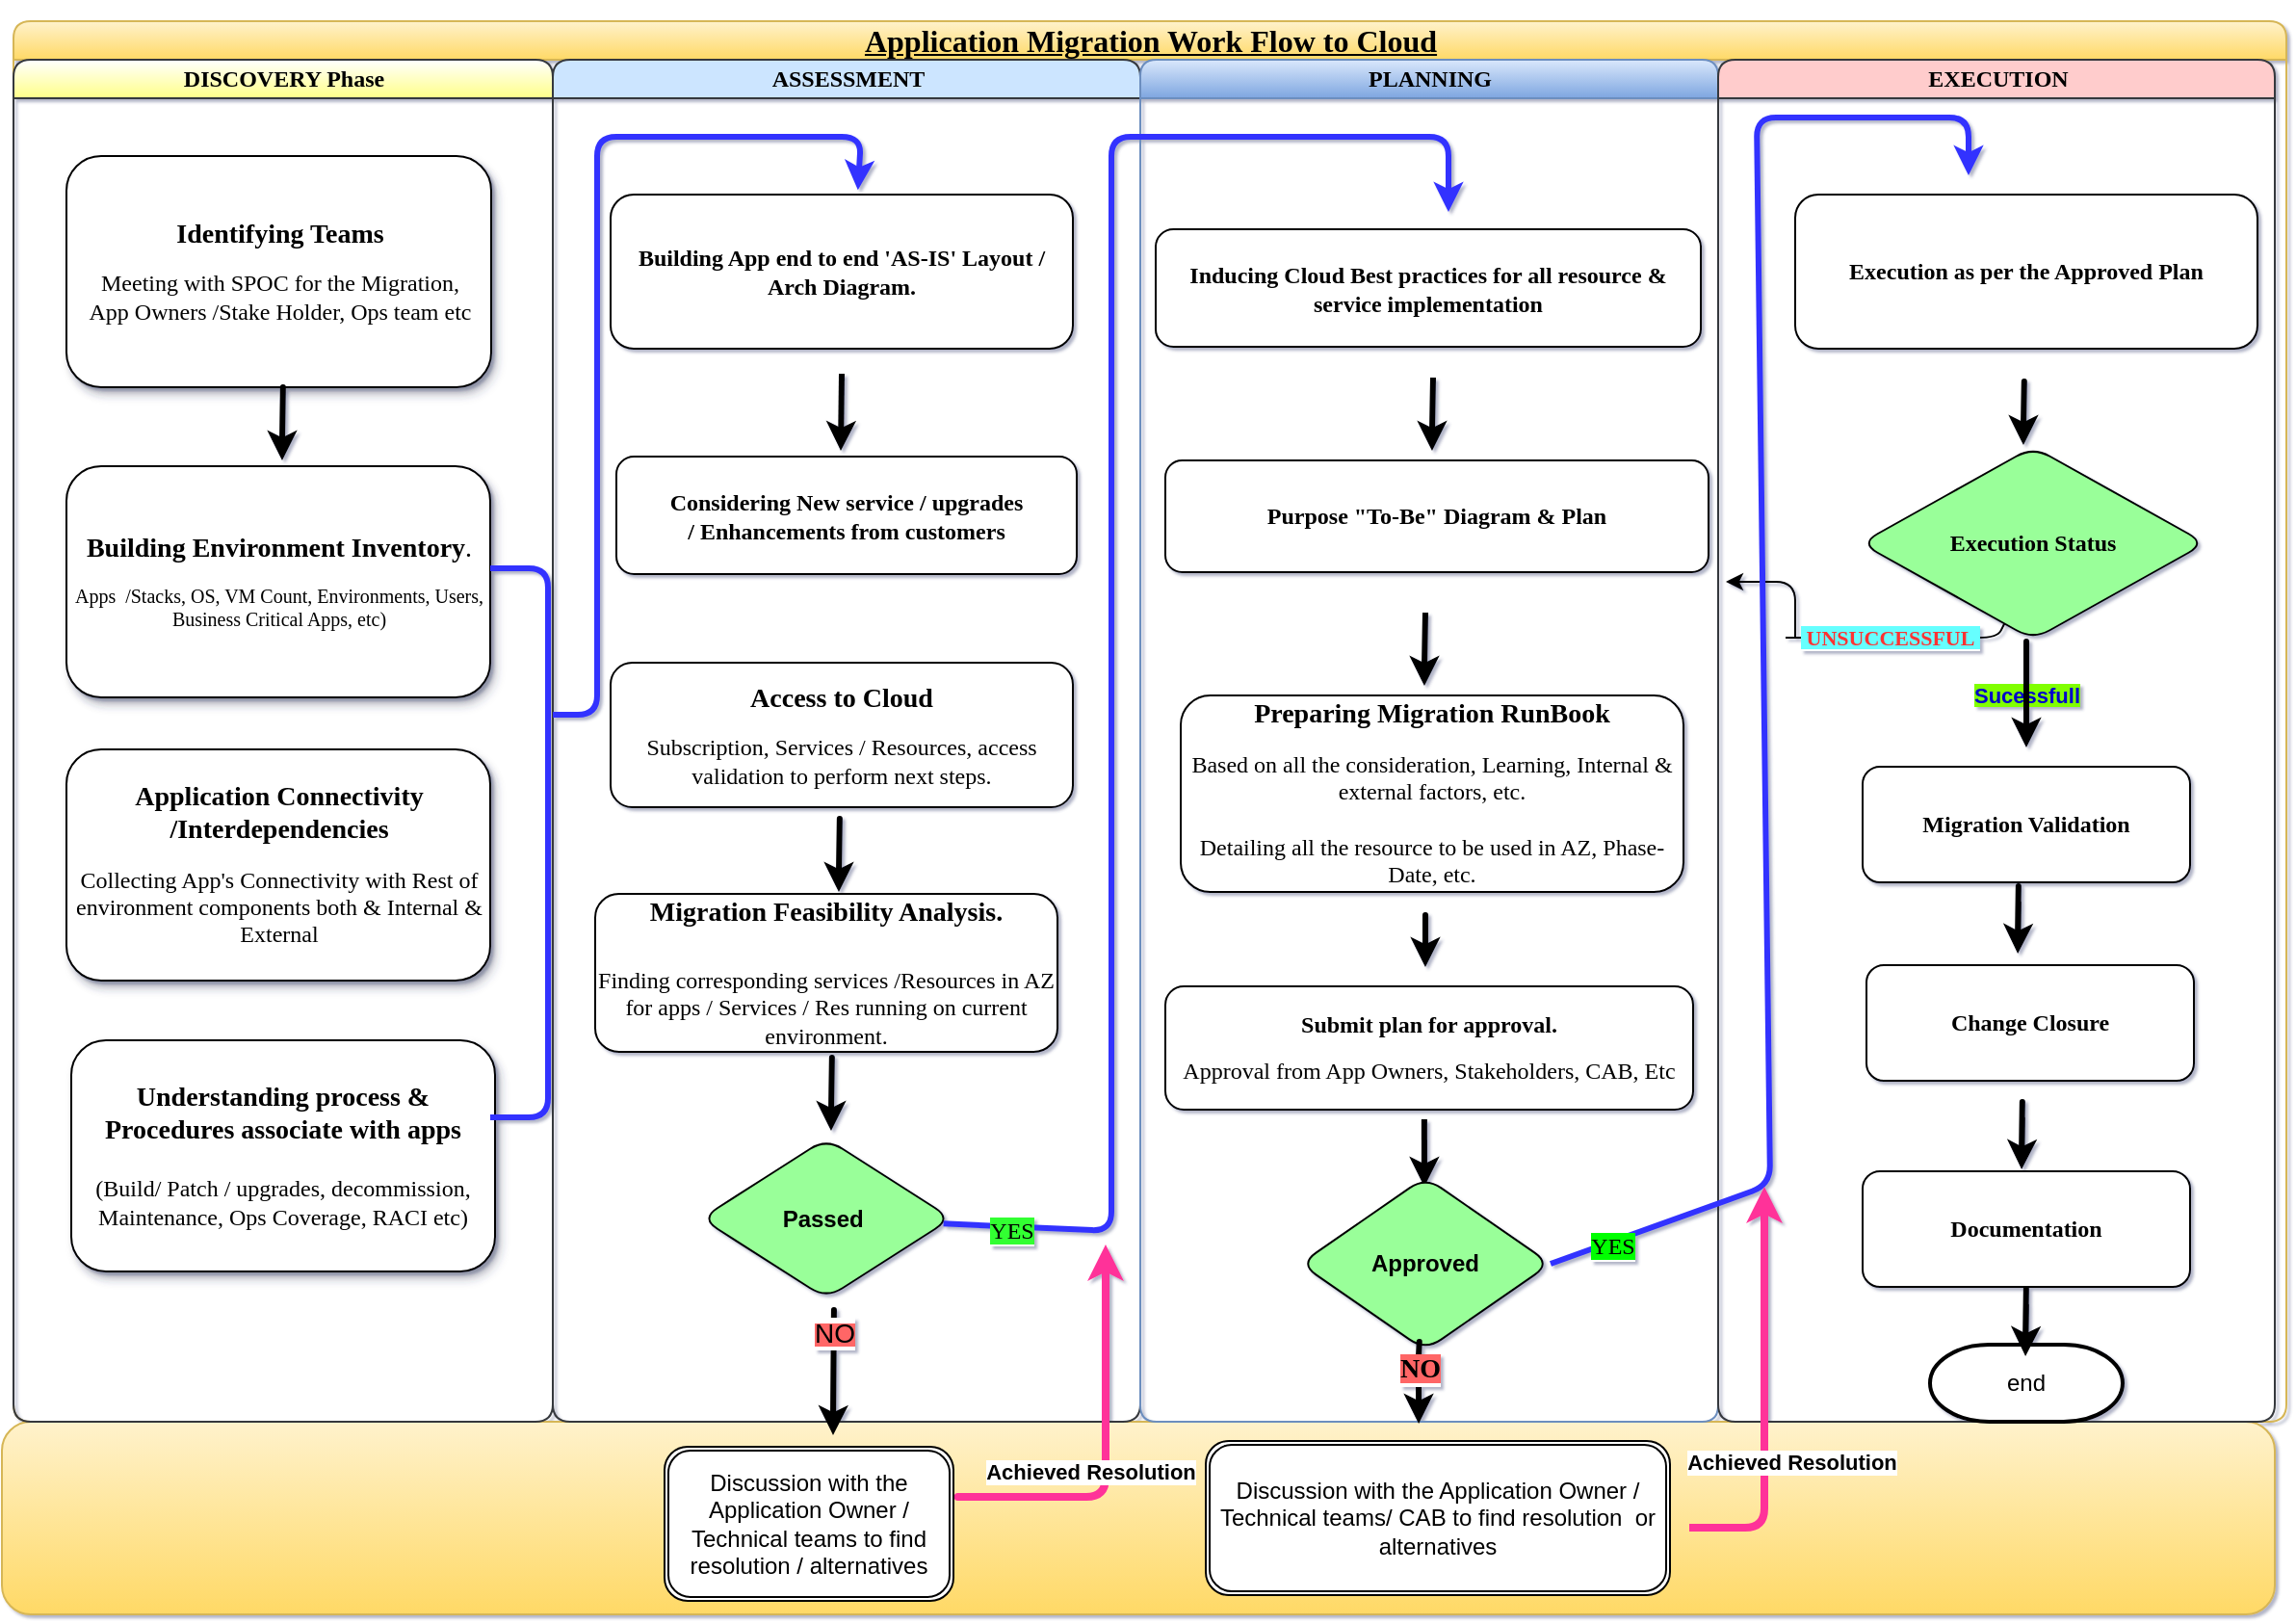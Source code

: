 <mxfile version="13.7.8" type="github">
  <diagram name="Page-1" id="74e2e168-ea6b-b213-b513-2b3c1d86103e">
    <mxGraphModel dx="1369" dy="1054" grid="0" gridSize="10" guides="1" tooltips="1" connect="1" arrows="1" fold="1" page="0" pageScale="1" pageWidth="1100" pageHeight="850" background="#FFFFFF" math="0" shadow="1">
      <root>
        <mxCell id="0" />
        <mxCell id="1" parent="0" />
        <mxCell id="70lNwWaXjQEXrbum7vbb-63" value="" style="whiteSpace=wrap;html=1;rounded=1;fillColor=#fff2cc;strokeColor=#d6b656;gradientColor=#ffd966;" parent="1" vertex="1">
          <mxGeometry x="34" y="707" width="1180" height="100" as="geometry" />
        </mxCell>
        <mxCell id="77e6c97f196da883-1" value="&lt;h1 style=&quot;font-size: 16px;&quot;&gt;&lt;font style=&quot;font-size: 16px;&quot;&gt;&lt;u style=&quot;font-size: 16px;&quot;&gt;Application Migration Work Flow to Cloud&lt;/u&gt;&lt;/font&gt;&lt;/h1&gt;" style="swimlane;html=1;childLayout=stackLayout;startSize=20;shadow=0;labelBackgroundColor=none;strokeWidth=1;fontFamily=Garamond;fontSize=16;align=center;rounded=1;gradientColor=#ffd966;fillColor=#fff2cc;strokeColor=#d6b656;verticalAlign=middle;swimlaneFillColor=none;" parent="1" vertex="1">
          <mxGeometry x="40" y="-20" width="1180" height="727" as="geometry" />
        </mxCell>
        <mxCell id="77e6c97f196da883-2" value="DISCOVERY Phase" style="swimlane;html=1;startSize=20;align=center;labelBackgroundColor=none;rounded=1;fillColor=#ffff88;strokeColor=#36393d;fontFamily=Verdana;gradientColor=#ffffff;gradientDirection=north;swimlaneFillColor=none;" parent="77e6c97f196da883-1" vertex="1">
          <mxGeometry y="20" width="280" height="707" as="geometry">
            <mxRectangle y="20" width="30" height="670" as="alternateBounds" />
          </mxGeometry>
        </mxCell>
        <mxCell id="70lNwWaXjQEXrbum7vbb-2" value="&lt;b&gt;&lt;font style=&quot;font-size: 14px&quot;&gt;Understanding process &amp;amp; Procedures associate with apps&lt;/font&gt;&lt;font style=&quot;font-size: 12px&quot;&gt;&lt;br&gt;&lt;/font&gt;&lt;/b&gt;&lt;font style=&quot;font-size: 12px&quot;&gt;&lt;br&gt;&lt;font&gt;(Build/ Patch / upgrades, decommission, Maintenance, Ops Coverage, RACI etc)&lt;/font&gt;&lt;/font&gt;" style="whiteSpace=wrap;html=1;shadow=1;labelBackgroundColor=none;strokeWidth=1;fontFamily=Verdana;fontSize=8;align=center;rounded=1;" parent="77e6c97f196da883-2" vertex="1">
          <mxGeometry x="30" y="509" width="220" height="120" as="geometry" />
        </mxCell>
        <mxCell id="77e6c97f196da883-8" value="&lt;font&gt;&lt;b&gt;&lt;font style=&quot;font-size: 14px&quot;&gt;Identifying Teams&lt;br&gt;&lt;/font&gt;&lt;br&gt;&lt;/b&gt;&lt;font style=&quot;font-size: 12px&quot;&gt;&lt;font&gt;Meeting with SPOC for the Migration,&lt;br&gt;&lt;/font&gt;&lt;font&gt;App Owners /Stake Holder, Ops team etc&lt;/font&gt;&lt;/font&gt;&lt;/font&gt;" style="whiteSpace=wrap;html=1;shadow=1;labelBackgroundColor=none;strokeWidth=1;fontFamily=Verdana;fontSize=8;align=center;rounded=1;" parent="77e6c97f196da883-2" vertex="1">
          <mxGeometry x="27.5" y="50" width="220.5" height="120" as="geometry" />
        </mxCell>
        <mxCell id="70lNwWaXjQEXrbum7vbb-1" value="&lt;b&gt;&lt;font style=&quot;font-size: 14px&quot;&gt;Application Connectivity /Interdependencies&lt;br&gt;&lt;/font&gt;&lt;/b&gt;&lt;br&gt;&lt;font style=&quot;font-size: 12px&quot;&gt;Collecting App&#39;s Connectivity with Rest of environment components both &amp;amp;&amp;nbsp;Internal &amp;amp; External&lt;/font&gt;" style="whiteSpace=wrap;html=1;shadow=1;labelBackgroundColor=none;strokeWidth=1;fontFamily=Verdana;fontSize=8;align=center;rounded=1;" parent="77e6c97f196da883-2" vertex="1">
          <mxGeometry x="27.5" y="358" width="220" height="120" as="geometry" />
        </mxCell>
        <mxCell id="77e6c97f196da883-9" value="&lt;font style=&quot;font-size: 14px&quot;&gt;&lt;b&gt;Building Environment Inventory&lt;/b&gt;.&lt;br&gt;&lt;/font&gt;&lt;br&gt;&lt;font style=&quot;font-size: 10px&quot;&gt;Apps&amp;nbsp; /Stacks, OS, VM Count, Environments, Users, Business Critical Apps, etc)&lt;/font&gt;" style="whiteSpace=wrap;html=1;shadow=1;labelBackgroundColor=none;strokeWidth=1;fontFamily=Verdana;fontSize=8;align=center;rounded=1;" parent="77e6c97f196da883-2" vertex="1">
          <mxGeometry x="27.5" y="211" width="220" height="120" as="geometry" />
        </mxCell>
        <mxCell id="70lNwWaXjQEXrbum7vbb-11" value="" style="shape=curlyBracket;whiteSpace=wrap;html=1;size=0;rotation=-180;rounded=1;strokeColor=#3333FF;strokeWidth=3;" parent="77e6c97f196da883-2" vertex="1">
          <mxGeometry x="247.5" y="264" width="30" height="285" as="geometry" />
        </mxCell>
        <mxCell id="77e6c97f196da883-3" value="ASSESSMENT" style="swimlane;html=1;startSize=20;align=center;rounded=1;fillColor=#cce5ff;strokeColor=#36393d;fontFamily=Verdana;swimlaneFillColor=none;" parent="77e6c97f196da883-1" vertex="1">
          <mxGeometry x="280" y="20" width="305" height="707" as="geometry">
            <mxRectangle x="30" y="20" width="100" height="670" as="alternateBounds" />
          </mxGeometry>
        </mxCell>
        <mxCell id="70lNwWaXjQEXrbum7vbb-90" value="" style="endArrow=classic;html=1;strokeWidth=3;entryX=0.535;entryY=-0.03;entryDx=0;entryDy=0;entryPerimeter=0;strokeColor=#3333FF;" parent="77e6c97f196da883-3" edge="1" target="77e6c97f196da883-11">
          <mxGeometry width="50" height="50" relative="1" as="geometry">
            <mxPoint y="340" as="sourcePoint" />
            <mxPoint x="125" y="70" as="targetPoint" />
            <Array as="points">
              <mxPoint x="23" y="340" />
              <mxPoint x="23" y="40" />
              <mxPoint x="160" y="40" />
            </Array>
          </mxGeometry>
        </mxCell>
        <mxCell id="70lNwWaXjQEXrbum7vbb-54" value="" style="endArrow=classic;html=1;strokeWidth=3;" parent="77e6c97f196da883-3" edge="1">
          <mxGeometry width="50" height="50" relative="1" as="geometry">
            <mxPoint x="148.5" y="422" as="sourcePoint" />
            <mxPoint x="148.5" y="432" as="targetPoint" />
            <Array as="points">
              <mxPoint x="149" y="389" />
              <mxPoint x="148.5" y="422" />
            </Array>
          </mxGeometry>
        </mxCell>
        <mxCell id="QOqbm0XGTWtQkNrjPd4z-15" value="" style="endArrow=classic;html=1;strokeWidth=3;" edge="1" parent="77e6c97f196da883-3">
          <mxGeometry width="50" height="50" relative="1" as="geometry">
            <mxPoint x="145.5" y="704" as="sourcePoint" />
            <mxPoint x="145.5" y="714" as="targetPoint" />
            <Array as="points">
              <mxPoint x="146" y="644" />
            </Array>
          </mxGeometry>
        </mxCell>
        <mxCell id="QOqbm0XGTWtQkNrjPd4z-16" value="&lt;span style=&quot;background-color: rgb(255 , 102 , 102)&quot;&gt;&lt;font style=&quot;font-size: 14px&quot;&gt;NO&lt;/font&gt;&lt;/span&gt;" style="edgeLabel;html=1;align=center;verticalAlign=middle;resizable=0;points=[];rounded=1;" vertex="1" connectable="0" parent="QOqbm0XGTWtQkNrjPd4z-15">
          <mxGeometry x="-0.338" relative="1" as="geometry">
            <mxPoint as="offset" />
          </mxGeometry>
        </mxCell>
        <mxCell id="77e6c97f196da883-11" value="&lt;b&gt;&lt;font style=&quot;font-size: 12px&quot;&gt;Building App end to end &#39;AS-IS&#39; Layout / Arch Diagram.&lt;/font&gt;&lt;/b&gt;" style="whiteSpace=wrap;html=1;shadow=0;labelBackgroundColor=none;strokeWidth=1;fontFamily=Verdana;fontSize=8;align=center;rounded=1;" parent="77e6c97f196da883-3" vertex="1">
          <mxGeometry x="30" y="70" width="240" height="80" as="geometry" />
        </mxCell>
        <mxCell id="70lNwWaXjQEXrbum7vbb-53" value="" style="endArrow=classic;html=1;strokeWidth=3;" parent="77e6c97f196da883-3" edge="1">
          <mxGeometry width="50" height="50" relative="1" as="geometry">
            <mxPoint x="150" y="163" as="sourcePoint" />
            <mxPoint x="149.5" y="203" as="targetPoint" />
          </mxGeometry>
        </mxCell>
        <mxCell id="QOqbm0XGTWtQkNrjPd4z-37" value="&lt;font&gt;&lt;font style=&quot;font-size: 14px&quot;&gt;&lt;b&gt;Access to Cloud&lt;/b&gt;&lt;br&gt;&lt;/font&gt;&lt;br&gt;&lt;span style=&quot;font-size: 12px&quot;&gt;Subscription, Services / Resources, access validation to perform next steps.&lt;/span&gt;&lt;br&gt;&lt;/font&gt;" style="whiteSpace=wrap;html=1;shadow=0;labelBackgroundColor=none;strokeWidth=1;fontFamily=Verdana;fontSize=8;align=center;rounded=1;" vertex="1" parent="77e6c97f196da883-3">
          <mxGeometry x="30" y="313" width="240" height="75" as="geometry" />
        </mxCell>
        <mxCell id="70lNwWaXjQEXrbum7vbb-88" value="&lt;b&gt;Passed&amp;nbsp;&lt;/b&gt;" style="rhombus;whiteSpace=wrap;html=1;rounded=1;fillColor=#99FF99;" parent="77e6c97f196da883-3" vertex="1">
          <mxGeometry x="77" y="560" width="130" height="83" as="geometry" />
        </mxCell>
        <mxCell id="70lNwWaXjQEXrbum7vbb-13" value="&lt;font style=&quot;font-size: 14px&quot;&gt;&lt;b&gt;Migration Feasibility Analysis.&lt;/b&gt;&lt;br&gt;&lt;/font&gt;&lt;br&gt;&lt;br&gt;&lt;font style=&quot;font-size: 12px&quot;&gt;Finding corresponding services /Resources in AZ for&amp;nbsp;apps / Services / Res running on current environment.&lt;/font&gt;" style="whiteSpace=wrap;html=1;shadow=0;labelBackgroundColor=none;strokeWidth=1;fontFamily=Verdana;fontSize=8;align=center;rounded=1;" parent="77e6c97f196da883-3" vertex="1">
          <mxGeometry x="22" y="433" width="240" height="82" as="geometry" />
        </mxCell>
        <mxCell id="70lNwWaXjQEXrbum7vbb-65" value="&lt;span style=&quot;font-size: 12px&quot;&gt;&lt;b&gt;Considering&lt;/b&gt;&lt;/span&gt;&lt;b style=&quot;font-size: 12px&quot;&gt;&amp;nbsp;New service / upgrades /&amp;nbsp;Enhancements from customers&lt;/b&gt;" style="whiteSpace=wrap;html=1;shadow=0;labelBackgroundColor=none;strokeWidth=1;fontFamily=Verdana;fontSize=8;align=center;rounded=1;" parent="77e6c97f196da883-3" vertex="1">
          <mxGeometry x="33" y="206" width="239" height="61" as="geometry" />
        </mxCell>
        <mxCell id="QOqbm0XGTWtQkNrjPd4z-20" value="" style="edgeStyle=segmentEdgeStyle;endArrow=classic;html=1;labelBorderColor=#33FF99;fillColor=#ffff88;strokeWidth=4;strokeColor=#FF3399;" edge="1" parent="77e6c97f196da883-3">
          <mxGeometry width="50" height="50" relative="1" as="geometry">
            <mxPoint x="217" y="746" as="sourcePoint" />
            <mxPoint x="287" y="615" as="targetPoint" />
            <Array as="points">
              <mxPoint x="207" y="746" />
              <mxPoint x="287" y="746" />
            </Array>
          </mxGeometry>
        </mxCell>
        <mxCell id="QOqbm0XGTWtQkNrjPd4z-21" value="&lt;b&gt;Achieved Resolution&lt;/b&gt;" style="edgeLabel;html=1;align=center;verticalAlign=middle;resizable=0;points=[];rounded=1;" vertex="1" connectable="0" parent="QOqbm0XGTWtQkNrjPd4z-20">
          <mxGeometry x="-0.443" relative="1" as="geometry">
            <mxPoint x="20" y="-13" as="offset" />
          </mxGeometry>
        </mxCell>
        <mxCell id="70lNwWaXjQEXrbum7vbb-44" value="PLANNING" style="swimlane;html=1;startSize=20;align=center;rounded=1;gradientColor=#7ea6e0;fillColor=#dae8fc;strokeColor=#6c8ebf;fontFamily=Verdana;swimlaneFillColor=none;arcSize=14;" parent="77e6c97f196da883-1" vertex="1">
          <mxGeometry x="585" y="20" width="300" height="707" as="geometry">
            <mxRectangle x="580" y="20" width="100" height="666" as="alternateBounds" />
          </mxGeometry>
        </mxCell>
        <mxCell id="70lNwWaXjQEXrbum7vbb-74" value="" style="endArrow=classic;html=1;strokeWidth=3;" parent="70lNwWaXjQEXrbum7vbb-44" edge="1">
          <mxGeometry width="50" height="50" relative="1" as="geometry">
            <mxPoint x="147.44" y="550" as="sourcePoint" />
            <mxPoint x="147.49" y="585" as="targetPoint" />
            <Array as="points">
              <mxPoint x="147.44" y="550" />
            </Array>
          </mxGeometry>
        </mxCell>
        <mxCell id="QOqbm0XGTWtQkNrjPd4z-5" value="" style="edgeStyle=elbowEdgeStyle;elbow=vertical;endArrow=classic;html=1;fontStyle=1;jumpSize=10;" edge="1" parent="70lNwWaXjQEXrbum7vbb-44">
          <mxGeometry width="50" height="50" relative="1" as="geometry">
            <mxPoint x="340" y="300" as="sourcePoint" />
            <mxPoint x="304" y="271" as="targetPoint" />
            <Array as="points">
              <mxPoint x="358" y="271" />
              <mxPoint x="310" y="180" />
              <mxPoint x="333.25" y="230" />
              <mxPoint x="333.25" y="220" />
            </Array>
          </mxGeometry>
        </mxCell>
        <mxCell id="70lNwWaXjQEXrbum7vbb-72" value="&lt;b style=&quot;font-size: 12px&quot;&gt;Submit plan for approval.&lt;br&gt;&lt;/b&gt;&lt;br&gt;&lt;span style=&quot;font-size: 12px&quot;&gt;Approval from App Owners, Stakeholders, CAB, Etc&lt;/span&gt;" style="whiteSpace=wrap;html=1;shadow=0;labelBackgroundColor=none;strokeWidth=1;fontFamily=Verdana;fontSize=8;align=center;rounded=1;" parent="70lNwWaXjQEXrbum7vbb-44" vertex="1">
          <mxGeometry x="13" y="481" width="274" height="64" as="geometry" />
        </mxCell>
        <mxCell id="70lNwWaXjQEXrbum7vbb-71" value="" style="endArrow=classic;html=1;strokeWidth=3;" parent="70lNwWaXjQEXrbum7vbb-44" edge="1">
          <mxGeometry width="50" height="50" relative="1" as="geometry">
            <mxPoint x="148.0" y="461" as="sourcePoint" />
            <mxPoint x="148.0" y="471.0" as="targetPoint" />
            <Array as="points">
              <mxPoint x="148" y="439" />
              <mxPoint x="148.0" y="461" />
            </Array>
          </mxGeometry>
        </mxCell>
        <mxCell id="70lNwWaXjQEXrbum7vbb-64" value="&lt;b&gt;&lt;font style=&quot;font-size: 14px&quot;&gt;Preparing Migration RunBook&lt;br&gt;&lt;/font&gt;&lt;/b&gt;&lt;br&gt;&lt;span style=&quot;font-size: 12px&quot;&gt;Based on all the consideration, Learning, Internal &amp;amp; external&amp;nbsp;factors, etc.&lt;br&gt;&amp;nbsp;&amp;nbsp;&lt;/span&gt;&lt;br&gt;&lt;span style=&quot;font-size: 12px&quot;&gt;D&lt;/span&gt;&lt;span style=&quot;font-size: 12px&quot;&gt;etailing all the resource to be used in AZ, Phase-Date, etc.&lt;/span&gt;" style="whiteSpace=wrap;html=1;shadow=0;labelBackgroundColor=none;strokeWidth=1;fontFamily=Verdana;fontSize=8;align=center;rounded=1;" parent="70lNwWaXjQEXrbum7vbb-44" vertex="1">
          <mxGeometry x="21" y="330" width="261" height="102" as="geometry" />
        </mxCell>
        <mxCell id="70lNwWaXjQEXrbum7vbb-77" value="&lt;b&gt;Approved&lt;/b&gt;" style="rhombus;whiteSpace=wrap;html=1;rounded=1;fillColor=#99FF99;" parent="70lNwWaXjQEXrbum7vbb-44" vertex="1">
          <mxGeometry x="83" y="580" width="130" height="90" as="geometry" />
        </mxCell>
        <mxCell id="QOqbm0XGTWtQkNrjPd4z-41" value="&lt;span style=&quot;font-size: 12px&quot;&gt;&lt;b&gt;Purpose &quot;To-Be&quot; Diagram &amp;amp; Plan&lt;/b&gt;&lt;/span&gt;" style="whiteSpace=wrap;html=1;shadow=0;labelBackgroundColor=none;strokeWidth=1;fontFamily=Verdana;fontSize=8;align=center;rounded=1;" vertex="1" parent="70lNwWaXjQEXrbum7vbb-44">
          <mxGeometry x="13" y="208" width="282" height="58" as="geometry" />
        </mxCell>
        <mxCell id="70lNwWaXjQEXrbum7vbb-67" value="EXECUTION" style="swimlane;html=1;startSize=20;align=center;rounded=1;fillColor=#ffcccc;strokeColor=#36393d;fontFamily=Verdana;" parent="77e6c97f196da883-1" vertex="1">
          <mxGeometry x="885" y="20" width="289" height="707" as="geometry">
            <mxRectangle x="680" y="20" width="100" height="666" as="alternateBounds" />
          </mxGeometry>
        </mxCell>
        <mxCell id="70lNwWaXjQEXrbum7vbb-80" value="" style="endArrow=classic;html=1;strokeWidth=3;exitX=1;exitY=0.5;exitDx=0;exitDy=0;strokeColor=#3333FF;" parent="70lNwWaXjQEXrbum7vbb-67" source="70lNwWaXjQEXrbum7vbb-77" edge="1">
          <mxGeometry width="50" height="50" relative="1" as="geometry">
            <mxPoint x="-40" y="570" as="sourcePoint" />
            <mxPoint x="130" y="60" as="targetPoint" />
            <Array as="points">
              <mxPoint x="27" y="584" />
              <mxPoint x="20" y="30" />
              <mxPoint x="130" y="30" />
            </Array>
          </mxGeometry>
        </mxCell>
        <mxCell id="70lNwWaXjQEXrbum7vbb-82" value="&lt;font style=&quot;font-size: 12px ; background-color: rgb(0 , 255 , 0)&quot; face=&quot;Verdana&quot;&gt;YES&lt;/font&gt;" style="edgeLabel;html=1;align=center;verticalAlign=middle;resizable=0;points=[];rounded=1;" parent="70lNwWaXjQEXrbum7vbb-80" vertex="1" connectable="0">
          <mxGeometry x="-0.918" y="-2" relative="1" as="geometry">
            <mxPoint as="offset" />
          </mxGeometry>
        </mxCell>
        <mxCell id="QOqbm0XGTWtQkNrjPd4z-22" value="" style="edgeStyle=segmentEdgeStyle;endArrow=classic;html=1;strokeColor=#FF3399;strokeWidth=4;" edge="1" parent="70lNwWaXjQEXrbum7vbb-67">
          <mxGeometry width="50" height="50" relative="1" as="geometry">
            <mxPoint x="-15" y="762" as="sourcePoint" />
            <mxPoint x="24" y="585" as="targetPoint" />
            <Array as="points">
              <mxPoint x="24" y="762" />
            </Array>
          </mxGeometry>
        </mxCell>
        <mxCell id="QOqbm0XGTWtQkNrjPd4z-23" value="&lt;b&gt;Achieved Resolution&lt;/b&gt;" style="edgeLabel;html=1;align=center;verticalAlign=middle;resizable=0;points=[];rounded=1;" vertex="1" connectable="0" parent="QOqbm0XGTWtQkNrjPd4z-22">
          <mxGeometry x="-0.443" relative="1" as="geometry">
            <mxPoint x="13.33" y="-13" as="offset" />
          </mxGeometry>
        </mxCell>
        <mxCell id="QOqbm0XGTWtQkNrjPd4z-33" value="end" style="strokeWidth=2;html=1;shape=mxgraph.flowchart.terminator;whiteSpace=wrap;rounded=1;" vertex="1" parent="70lNwWaXjQEXrbum7vbb-67">
          <mxGeometry x="110" y="667" width="100" height="40" as="geometry" />
        </mxCell>
        <mxCell id="QOqbm0XGTWtQkNrjPd4z-29" value="&lt;span style=&quot;font-size: 12px&quot;&gt;&lt;b&gt;Change Closure&lt;br&gt;&lt;/b&gt;&lt;/span&gt;" style="whiteSpace=wrap;html=1;shadow=0;labelBackgroundColor=none;strokeWidth=1;fontFamily=Verdana;fontSize=8;align=center;rounded=1;" vertex="1" parent="70lNwWaXjQEXrbum7vbb-67">
          <mxGeometry x="77" y="470" width="170" height="60" as="geometry" />
        </mxCell>
        <mxCell id="70lNwWaXjQEXrbum7vbb-68" value="&lt;span style=&quot;font-size: 12px&quot;&gt;&lt;b&gt;Migration Validation&lt;br&gt;&lt;/b&gt;&lt;/span&gt;" style="whiteSpace=wrap;html=1;shadow=0;labelBackgroundColor=none;strokeWidth=1;fontFamily=Verdana;fontSize=8;align=center;rounded=1;" parent="70lNwWaXjQEXrbum7vbb-67" vertex="1">
          <mxGeometry x="75" y="367" width="170" height="60" as="geometry" />
        </mxCell>
        <mxCell id="QOqbm0XGTWtQkNrjPd4z-7" value="&lt;b style=&quot;font-size: 11px&quot;&gt;&lt;font color=&quot;#0000cc&quot; style=&quot;background-color: rgb(128 , 255 , 0)&quot;&gt;Sucessfull&lt;/font&gt;&lt;/b&gt;" style="text;html=1;align=center;verticalAlign=middle;resizable=0;points=[];autosize=1;rounded=1;" vertex="1" parent="70lNwWaXjQEXrbum7vbb-67">
          <mxGeometry x="125" y="320" width="70" height="20" as="geometry" />
        </mxCell>
        <mxCell id="70lNwWaXjQEXrbum7vbb-69" value="&lt;font style=&quot;font-size: 12px&quot;&gt;&lt;b&gt;Execution Status&lt;/b&gt;&lt;/font&gt;" style="rhombus;whiteSpace=wrap;html=1;shadow=0;labelBackgroundColor=none;strokeWidth=1;fontFamily=Verdana;fontSize=8;align=center;rounded=1;fillColor=#99FF99;" parent="70lNwWaXjQEXrbum7vbb-67" vertex="1">
          <mxGeometry x="74" y="201" width="179" height="100" as="geometry" />
        </mxCell>
        <mxCell id="70lNwWaXjQEXrbum7vbb-70" value="&lt;font style=&quot;font-size: 12px&quot;&gt;&lt;b&gt;Execution&amp;nbsp;as per the Approved Plan&lt;/b&gt;&lt;/font&gt;" style="whiteSpace=wrap;html=1;shadow=0;labelBackgroundColor=none;strokeWidth=1;fontFamily=Verdana;fontSize=8;align=center;rounded=1;" parent="70lNwWaXjQEXrbum7vbb-67" vertex="1">
          <mxGeometry x="40" y="70" width="240" height="80" as="geometry" />
        </mxCell>
        <mxCell id="QOqbm0XGTWtQkNrjPd4z-2" value="" style="endArrow=classic;html=1;strokeWidth=3;" edge="1" parent="70lNwWaXjQEXrbum7vbb-67">
          <mxGeometry width="50" height="50" relative="1" as="geometry">
            <mxPoint x="160" y="317" as="sourcePoint" />
            <mxPoint x="160" y="357" as="targetPoint" />
            <Array as="points">
              <mxPoint x="160" y="297" />
              <mxPoint x="160" y="318" />
            </Array>
          </mxGeometry>
        </mxCell>
        <mxCell id="QOqbm0XGTWtQkNrjPd4z-30" value="&lt;span style=&quot;font-size: 12px&quot;&gt;&lt;b&gt;Documentation&lt;br&gt;&lt;/b&gt;&lt;/span&gt;" style="whiteSpace=wrap;html=1;shadow=0;labelBackgroundColor=none;strokeWidth=1;fontFamily=Verdana;fontSize=8;align=center;rounded=1;" vertex="1" parent="70lNwWaXjQEXrbum7vbb-67">
          <mxGeometry x="75" y="577" width="170" height="60" as="geometry" />
        </mxCell>
        <mxCell id="QOqbm0XGTWtQkNrjPd4z-12" value="" style="endArrow=none;html=1;startSize=10;endSize=10;exitX=0.417;exitY=0.916;exitDx=0;exitDy=0;exitPerimeter=0;" edge="1" parent="1" source="70lNwWaXjQEXrbum7vbb-69">
          <mxGeometry width="50" height="50" relative="1" as="geometry">
            <mxPoint x="1040" y="280" as="sourcePoint" />
            <mxPoint x="960" y="300" as="targetPoint" />
            <Array as="points">
              <mxPoint x="1070" y="300" />
              <mxPoint x="980" y="300" />
            </Array>
          </mxGeometry>
        </mxCell>
        <mxCell id="QOqbm0XGTWtQkNrjPd4z-13" value="&lt;span style=&quot;color: rgba(0 , 0 , 0 , 0) ; font-family: monospace ; font-size: 0px ; background-color: rgb(248 , 249 , 250)&quot;&gt;%3CmxGraphModel%3E%3Croot%3E%3CmxCell%20id%3D%220%22%2F%3E%3CmxCell%20id%3D%221%22%20parent%3D%220%22%2F%3E%3CmxCell%20id%3D%222%22%20value%3D%22%26lt%3Bb%26gt%3B%26lt%3Bfont%20color%3D%26quot%3B%23ff3333%26quot%3B%20style%3D%26quot%3Bbackground-color%3A%20rgb(51%20%2C%20255%20%2C%20255)%26quot%3B%20face%3D%26quot%3BVerdana%26quot%3B%26gt%3Bunsuccessful%26lt%3B%2Ffont%26gt%3B%26lt%3B%2Fb%26gt%3B%22%20style%3D%22edgeLabel%3Bhtml%3D1%3Balign%3Dcenter%3BverticalAlign%3Dmiddle%3Bresizable%3D0%3Bpoints%3D%5B%5D%3B%22%20vertex%3D%221%22%20connectable%3D%220%22%20parent%3D%221%22%3E%3CmxGeometry%20x%3D%22992%22%20y%3D%22183%22%20as%3D%22geometry%22%2F%3E%3C%2FmxCell%3E%3C%2Froot%3E%3C%2FmxGraphModel%3&lt;/span&gt;" style="edgeLabel;html=1;align=center;verticalAlign=middle;resizable=0;points=[];rounded=1;" vertex="1" connectable="0" parent="QOqbm0XGTWtQkNrjPd4z-12">
          <mxGeometry x="-0.247" y="-3" relative="1" as="geometry">
            <mxPoint as="offset" />
          </mxGeometry>
        </mxCell>
        <mxCell id="QOqbm0XGTWtQkNrjPd4z-14" value="&lt;font color=&quot;#ff3333&quot; face=&quot;Times New Roman&quot;&gt;&lt;span style=&quot;background-color: rgb(102 , 255 , 255)&quot;&gt;&lt;span&gt;&amp;nbsp;UNSUCCESSFUL&amp;nbsp;&lt;/span&gt;&lt;/span&gt;&lt;/font&gt;" style="edgeLabel;html=1;align=center;verticalAlign=middle;resizable=0;points=[];fontStyle=1;rounded=1;" vertex="1" connectable="0" parent="QOqbm0XGTWtQkNrjPd4z-12">
          <mxGeometry x="-0.21" y="-1" relative="1" as="geometry">
            <mxPoint x="-18.47" y="1" as="offset" />
          </mxGeometry>
        </mxCell>
        <mxCell id="QOqbm0XGTWtQkNrjPd4z-19" value="Discussion with the Application Owner / Technical teams to find resolution / alternatives" style="shape=ext;double=1;whiteSpace=wrap;html=1;rounded=1;" vertex="1" parent="1">
          <mxGeometry x="378" y="720" width="150" height="80" as="geometry" />
        </mxCell>
        <mxCell id="QOqbm0XGTWtQkNrjPd4z-24" value="Discussion with the Application Owner / Technical teams/ CAB to find resolution&amp;nbsp; or alternatives" style="shape=ext;double=1;whiteSpace=wrap;html=1;rounded=1;" vertex="1" parent="1">
          <mxGeometry x="659" y="717" width="241" height="80" as="geometry" />
        </mxCell>
        <mxCell id="QOqbm0XGTWtQkNrjPd4z-25" value="&lt;font face=&quot;Verdana&quot; style=&quot;font-size: 14px&quot;&gt;&lt;b style=&quot;background-color: rgb(255 , 102 , 102)&quot;&gt;NO&lt;/b&gt;&lt;/font&gt;" style="endArrow=classic;html=1;strokeWidth=3;" edge="1" parent="1">
          <mxGeometry width="50" height="50" relative="1" as="geometry">
            <mxPoint x="769.5" y="673" as="sourcePoint" />
            <mxPoint x="769.55" y="708" as="targetPoint" />
            <Array as="points">
              <mxPoint x="770" y="663" />
              <mxPoint x="769.5" y="673" />
            </Array>
          </mxGeometry>
        </mxCell>
        <mxCell id="QOqbm0XGTWtQkNrjPd4z-31" value="" style="endArrow=classic;html=1;strokeWidth=3;" edge="1" parent="1">
          <mxGeometry width="50" height="50" relative="1" as="geometry">
            <mxPoint x="1080.55" y="454" as="sourcePoint" />
            <mxPoint x="1080.55" y="464" as="targetPoint" />
            <Array as="points">
              <mxPoint x="1081" y="424" />
              <mxPoint x="1080.55" y="454" />
              <mxPoint x="1081" y="434" />
            </Array>
          </mxGeometry>
        </mxCell>
        <mxCell id="QOqbm0XGTWtQkNrjPd4z-32" value="" style="endArrow=classic;html=1;strokeWidth=3;" edge="1" parent="1">
          <mxGeometry width="50" height="50" relative="1" as="geometry">
            <mxPoint x="1082.55" y="566" as="sourcePoint" />
            <mxPoint x="1082.55" y="576" as="targetPoint" />
            <Array as="points">
              <mxPoint x="1083" y="536" />
              <mxPoint x="1082.55" y="566" />
              <mxPoint x="1083" y="546" />
            </Array>
          </mxGeometry>
        </mxCell>
        <mxCell id="QOqbm0XGTWtQkNrjPd4z-38" value="" style="endArrow=classic;html=1;strokeWidth=3;" edge="1" parent="1">
          <mxGeometry width="50" height="50" relative="1" as="geometry">
            <mxPoint x="464.5" y="546" as="sourcePoint" />
            <mxPoint x="464.5" y="556" as="targetPoint" />
            <Array as="points">
              <mxPoint x="465" y="513" />
              <mxPoint x="464.5" y="546" />
            </Array>
          </mxGeometry>
        </mxCell>
        <mxCell id="QOqbm0XGTWtQkNrjPd4z-39" value="" style="endArrow=classic;html=1;strokeWidth=3;" edge="1" parent="1">
          <mxGeometry width="50" height="50" relative="1" as="geometry">
            <mxPoint x="179.5" y="198" as="sourcePoint" />
            <mxPoint x="179.5" y="208" as="targetPoint" />
            <Array as="points">
              <mxPoint x="180" y="165" />
              <mxPoint x="179.5" y="198" />
            </Array>
          </mxGeometry>
        </mxCell>
        <mxCell id="QOqbm0XGTWtQkNrjPd4z-40" value="" style="endArrow=classic;html=1;strokeWidth=3;" edge="1" parent="1">
          <mxGeometry width="50" height="50" relative="1" as="geometry">
            <mxPoint x="1083.5" y="190" as="sourcePoint" />
            <mxPoint x="1083.5" y="200" as="targetPoint" />
            <Array as="points">
              <mxPoint x="1084" y="162" />
              <mxPoint x="1083.5" y="190" />
            </Array>
          </mxGeometry>
        </mxCell>
        <mxCell id="QOqbm0XGTWtQkNrjPd4z-44" value="&lt;b style=&quot;font-size: 12px&quot;&gt;Inducing Cloud Best practices for all resource &amp;amp; service im&lt;/b&gt;&lt;span style=&quot;font-size: 12px&quot;&gt;&lt;b&gt;plementation&lt;/b&gt;&lt;/span&gt;" style="whiteSpace=wrap;html=1;shadow=0;labelBackgroundColor=none;strokeWidth=1;fontFamily=Verdana;fontSize=8;align=center;rounded=1;" vertex="1" parent="1">
          <mxGeometry x="633" y="88" width="283" height="61" as="geometry" />
        </mxCell>
        <mxCell id="QOqbm0XGTWtQkNrjPd4z-47" value="" style="endArrow=classic;html=1;strokeWidth=3;" edge="1" parent="1">
          <mxGeometry width="50" height="50" relative="1" as="geometry">
            <mxPoint x="773" y="287" as="sourcePoint" />
            <mxPoint x="772.5" y="325" as="targetPoint" />
            <Array as="points">
              <mxPoint x="773" y="287" />
              <mxPoint x="772.5" y="315" />
            </Array>
          </mxGeometry>
        </mxCell>
        <mxCell id="QOqbm0XGTWtQkNrjPd4z-51" value="" style="endArrow=classic;html=1;strokeWidth=3;" edge="1" parent="1">
          <mxGeometry width="50" height="50" relative="1" as="geometry">
            <mxPoint x="777" y="165" as="sourcePoint" />
            <mxPoint x="776.5" y="203.0" as="targetPoint" />
            <Array as="points">
              <mxPoint x="777" y="165" />
              <mxPoint x="776.5" y="193" />
            </Array>
          </mxGeometry>
        </mxCell>
        <mxCell id="70lNwWaXjQEXrbum7vbb-84" value="" style="endArrow=classic;html=1;strokeWidth=3;strokeColor=#3333FF;" parent="1" edge="1" source="70lNwWaXjQEXrbum7vbb-88">
          <mxGeometry width="50" height="50" relative="1" as="geometry">
            <mxPoint x="540" y="530" as="sourcePoint" />
            <mxPoint x="785" y="79" as="targetPoint" />
            <Array as="points">
              <mxPoint x="610" y="608" />
              <mxPoint x="610" y="40" />
              <mxPoint x="785" y="40" />
            </Array>
          </mxGeometry>
        </mxCell>
        <mxCell id="70lNwWaXjQEXrbum7vbb-86" value="&lt;font style=&quot;font-size: 12px ; background-color: rgb(51 , 255 , 51)&quot; face=&quot;Verdana&quot;&gt;&lt;font&gt;Y&lt;/font&gt;&lt;font&gt;ES&lt;/font&gt;&lt;/font&gt;" style="edgeLabel;html=1;align=center;verticalAlign=middle;resizable=0;points=[];rounded=1;" parent="70lNwWaXjQEXrbum7vbb-84" vertex="1" connectable="0">
          <mxGeometry x="-0.918" y="-2" relative="1" as="geometry">
            <mxPoint as="offset" />
          </mxGeometry>
        </mxCell>
        <mxCell id="QOqbm0XGTWtQkNrjPd4z-52" value="" style="endArrow=classic;html=1;strokeWidth=3;" edge="1" parent="1">
          <mxGeometry width="50" height="50" relative="1" as="geometry">
            <mxPoint x="1084.55" y="663" as="sourcePoint" />
            <mxPoint x="1084.55" y="673" as="targetPoint" />
            <Array as="points">
              <mxPoint x="1085" y="633" />
              <mxPoint x="1084.55" y="663" />
              <mxPoint x="1085" y="643" />
            </Array>
          </mxGeometry>
        </mxCell>
      </root>
    </mxGraphModel>
  </diagram>
</mxfile>

